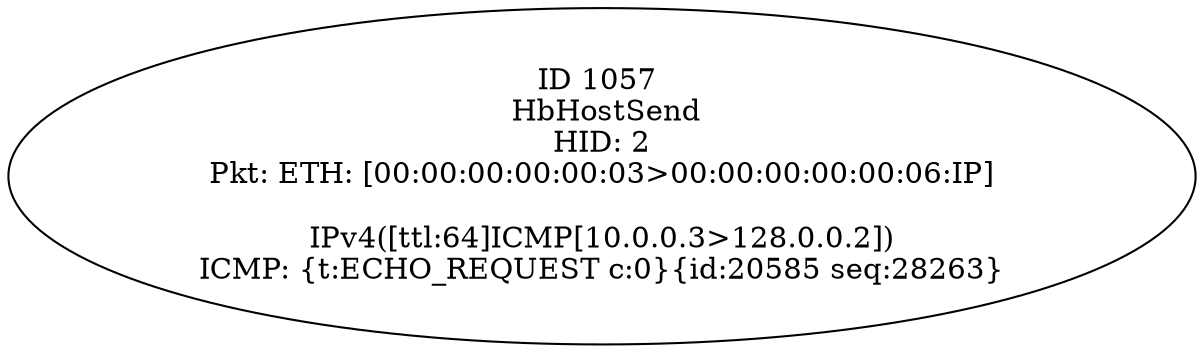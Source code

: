 strict digraph G {
1057 [shape=oval, event=<hb_events.HbHostSend object at 0x106e303d0>, label="ID 1057 
 HbHostSend
HID: 2
Pkt: ETH: [00:00:00:00:00:03>00:00:00:00:00:06:IP]

IPv4([ttl:64]ICMP[10.0.0.3>128.0.0.2])
ICMP: {t:ECHO_REQUEST c:0}{id:20585 seq:28263}"];
}
